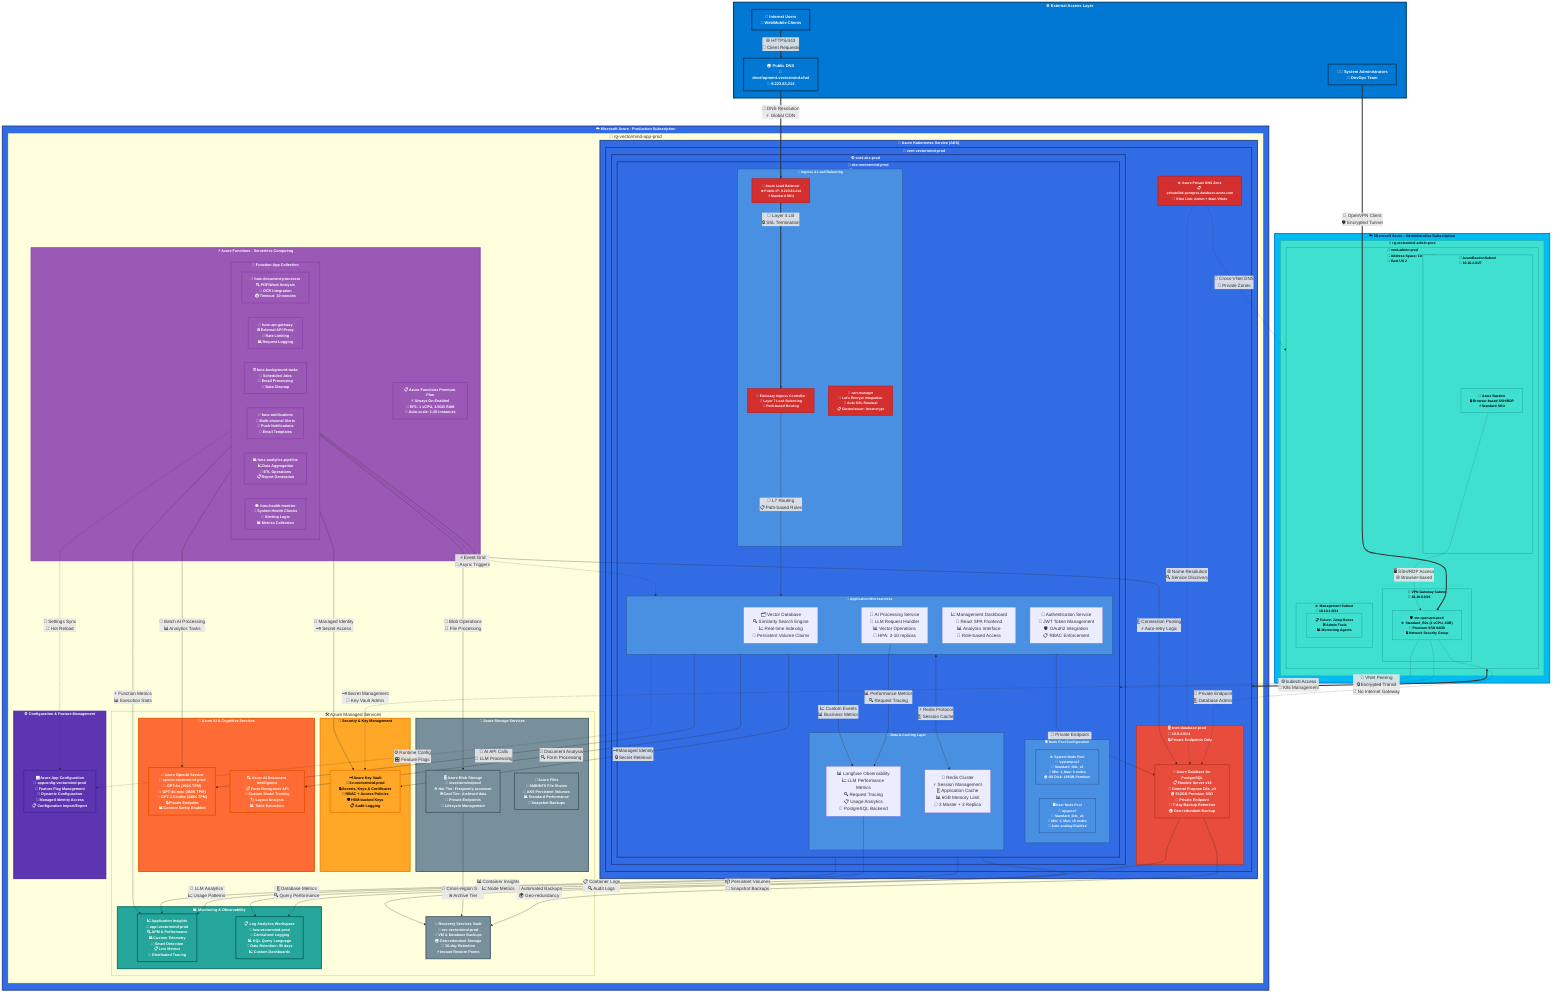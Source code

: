 graph TD
    %% External Layer with Azure Icons
    subgraph EXT ["🌐 External Access Layer"]
        USERS["👥 Internet Users<br/>📱 Web/Mobile Clients"]
        ADMIN["👨‍💼 System Administrators<br/>🔧 DevOps Team"]
        DNS["🌍 Public DNS<br/>📍 development.vectormind.chat<br/>🔢 9.223.83.214"]
    end

    %% Administrative Cloud Environment
    subgraph AZURE_ADMIN ["☁️ Microsoft Azure - Administrative Subscription"]
        direction TB
        subgraph ADMIN_RG ["🏢 rg-vectormind-admin-prod"]
            subgraph ADMIN_VNET ["📡 vnet-admin-prod<br/>🔢 Address Space: 10.10.0.0/16<br/>📍 East US 2"]
                subgraph VPN_GATEWAY ["🔐 VPN Gateway Subnet<br/>🔢 10.10.0.0/24"]
                    OPENVPN["🛡️ vm-openvpn-prod<br/>⚙️ Standard_B2s (2 vCPU, 4GB)<br/>💾 Premium SSD 64GB<br/>🔒 Network Security Group"]
                end
                subgraph MGMT_SUBNET ["⚙️ Management Subnet<br/>🔢 10.10.1.0/24"]
                    MGMT_SERVICES["📋 Future: Jump Boxes<br/>🛠️ Admin Tools<br/>📊 Monitoring Agents"]
                end
                subgraph BASTION_SUBNET ["🏰 AzureBastionSubnet<br/>🔢 10.10.2.0/27"]
                    BASTION_HOST["🏰 Azure Bastion<br/>🔒 Browser-based SSH/RDP<br/>⚡ Standard SKU"]
                end
            end
        end
    end

    %% Production Application Environment  
    subgraph AZURE_MAIN ["☁️ Microsoft Azure - Production Subscription"]
        direction TB
        subgraph MAIN_RG ["🏢 rg-vectormind-app-prod"]
            
            %% Kubernetes Service Section
            subgraph AKS_SECTION ["🚀 Azure Kubernetes Service (AKS)"]
                subgraph MAIN_VNET ["📡 vnet-vectormind-prod<br/>🔢 Address Space: 10.0.0.0/16<br/>📍 East US 2"]
                    subgraph AKS_SUBNET ["⚙️ snet-aks-prod<br/>🔢 10.0.1.0/24<br/>🔗 Delegated to AKS"]
                        subgraph AKS_CLUSTER ["🎯 aks-vectormind-prod<br/>📋 Kubernetes v1.32<br/>🔐 Azure RBAC Enabled<br/>🌐 Azure CNI Network"]
                            
                            subgraph NODE_POOLS ["🖥️ Node Pool Configuration"]
                                SYS_NODES["⚙️ System Node Pool<br/>📛 'systempool'<br/>💾 Standard_D4s_v3<br/>🔢 Min: 1, Max: 3 nodes<br/>💿 OS Disk: 128GB Premium"]
                                APP_NODES["🖥️ User Node Pool<br/>📛 'apppool'<br/>💾 Standard_D4s_v3<br/>🔢 Min: 1, Max: 10 nodes<br/>🔄 Auto-scaling Enabled"]
                            end
                            
                            subgraph INGRESS_CTRL ["🚪 Ingress & Load Balancing"]
                                LOAD_BALANCER["🔀 Azure Load Balancer<br/>🌐 Public IP: 9.223.83.214<br/>⚡ Standard SKU"]
                                EMISSARY["📡 Emissary Ingress Controller<br/>🔀 Layer 7 Load Balancing<br/>🎯 Path-based Routing"]
                                CERT_MGR["🔐 cert-manager<br/>🔏 Let's Encrypt Integration<br/>🔄 Auto SSL Renewal<br/>📋 ClusterIssuer: letsencrypt"]
                            end
                            
                            subgraph APP_WORKLOADS ["🐳 Application Microservices"]
                                AI_SERVICE["🤖 AI Processing Service<br/>🧠 LLM Request Handler<br/>📊 Vector Operations<br/>🔄 HPA: 2-10 replicas"]
                                VECTOR_DB["🗂️ Vector Database<br/>🔍 Similarity Search Engine<br/>📈 Real-time Indexing<br/>💾 Persistent Volume Claims"]
                                DASHBOARD_UI["📈 Management Dashboard<br/>📱 React SPA Frontend<br/>📊 Analytics Interface<br/>🔐 Role-based Access"]
                                AUTH_SERVICE["🔐 Authentication Service<br/>🎫 JWT Token Management<br/>🛡️ OAuth2 Integration<br/>📋 RBAC Enforcement"]
                            end
                            
                            subgraph DATA_TIER ["💾 Data & Caching Layer"]
                                REDIS_CLUSTER["🔴 Redis Cluster<br/>⚡ Session Management<br/>🗄️ Application Cache<br/>📊 6GB Memory Limit<br/>🔄 3 Master + 3 Replica"]
                                LANGFUSE_ANALYTICS["📊 Langfuse Observability<br/>📈 LLM Performance Metrics<br/>🔍 Request Tracing<br/>📋 Usage Analytics<br/>💾 PostgreSQL Backend"]
                            end
                        end
                    end
                    
                    subgraph DATABASE_SUBNET ["🗄️ snet-database-prod<br/>🔢 10.0.2.0/24<br/>🔒 Private Endpoints Only"]
                        POSTGRES_SERVER["🐘 Azure Database for PostgreSQL<br/>📋 Flexible Server v16<br/>💾 General Purpose D4s_v3<br/>💿 512GB Premium SSD<br/>🔐 Private Endpoint<br/>🔄 7-day Backup Retention<br/>🌍 Geo-redundant Backup"]
                    end
                    
                    PRIVATE_DNS_ZONE["🌐 Azure Private DNS Zone<br/>📋 privatelink.postgres.database.azure.com<br/>🔗 VNet Link: Admin + Main VNets"]
                end
            end
            
            %% Serverless Computing
            subgraph SERVERLESS ["⚡ Azure Functions - Serverless Computing"]
                APP_SERVICE_PLAN["📋 Azure Functions Premium Plan<br/>⚡ Always On Enabled<br/>🔢 EP1: 1 vCPU, 3.5GB RAM<br/>🔄 Auto-scale: 1-20 instances"]
                
                subgraph FUNCTION_APPS ["🔧 Function App Collection"]
                    DOC_PROCESSOR["📄 func-document-processor<br/>🔍 PDF/Word Analysis<br/>🤖 OCR Integration<br/>⏱️ Timeout: 10 minutes"]
                    API_GATEWAY["🔌 func-api-gateway<br/>🌐 External API Proxy<br/>🔐 Rate Limiting<br/>📊 Request Logging"]
                    BACKGROUND_TASKS["⏰ func-background-tasks<br/>🔄 Scheduled Jobs<br/>📧 Email Processing<br/>🧹 Data Cleanup"]
                    NOTIFICATION_HUB["📨 func-notifications<br/>💌 Multi-channel Alerts<br/>📱 Push Notifications<br/>📧 Email Templates"]
                    ANALYTICS_PIPELINE["📊 func-analytics-pipeline<br/>📈 Data Aggregation<br/>🔄 ETL Operations<br/>📋 Report Generation"]
                    HEALTH_MONITOR["👁️ func-health-monitor<br/>🏥 System Health Checks<br/>🚨 Alerting Logic<br/>📊 Metrics Collection"]
                end
            end
            
            %% Managed Azure Services
            subgraph AZURE_SERVICES ["🛠️ Azure Managed Services"]
                
                subgraph SECURITY_VAULT ["🔐 Security & Key Management"]
                    KEY_VAULT["🗝️ Azure Key Vault<br/>📛 kv-vectormind-prod<br/>🔒 Secrets, Keys & Certificates<br/>🔐 RBAC + Access Policies<br/>🛡️ HSM-backed Keys<br/>📋 Audit Logging"]
                end
                
                subgraph AI_COGNITIVE ["🤖 Azure AI & Cognitive Services"]
                    OPENAI_SERVICE["🎯 Azure OpenAI Service<br/>📛 openai-vectormind-prod<br/>🧠 GPT-4o (150K TPM)<br/>🚀 GPT-4o-mini (450K TPM)<br/>📜 GPT-3.5-turbo (240K TPM)<br/>🔒 Private Endpoint<br/>📊 Content Safety Enabled"]
                    FORM_RECOGNIZER["🔍 Azure AI Document Intelligence<br/>📋 Form Recognizer API<br/>📄 Custom Model Training<br/>🏷️ Layout Analysis<br/>📊 Table Extraction"]
                end
                
                subgraph STORAGE_ACCOUNTS ["💾 Azure Storage Services"]
                    BLOB_STORAGE["🗄️ Azure Blob Storage<br/>📛 stvectormindprod<br/>🔥 Hot Tier: Frequently accessed<br/>❄️ Cool Tier: Archived data<br/>🔐 Private Endpoints<br/>🔄 Lifecycle Management"]
                    FILE_STORAGE["📁 Azure Files<br/>💾 SMB/NFS File Shares<br/>🔗 AKS Persistent Volumes<br/>📊 Standard Performance<br/>🔄 Snapshot Backups"]
                end
                
                subgraph OBSERVABILITY ["📊 Monitoring & Observability"]
                    APP_INSIGHTS["📈 Application Insights<br/>📛 appi-vectormind-prod<br/>🔍 APM & Performance<br/>📊 Custom Telemetry<br/>🚨 Smart Detection<br/>📋 Live Metrics<br/>🎯 Distributed Tracing"]
                    LOG_ANALYTICS["📋 Log Analytics Workspace<br/>📛 law-vectormind-prod<br/>🔎 Centralized Logging<br/>📊 KQL Query Language<br/>🔄 Data Retention: 90 days<br/>📈 Custom Dashboards"]
                end
                
                BACKUP_VAULT["🔄 Recovery Services Vault<br/>📛 rsv-vectormind-prod<br/>💾 VM & Database Backups<br/>🌍 Geo-redundant Storage<br/>🔄 30-day Retention<br/>⚡ Instant Restore Points"]
            end
            
            subgraph CONFIGURATION ["⚙️ Configuration & Feature Management"]
                APP_CONFIGURATION["🎛️ Azure App Configuration<br/>📛 appconfig-vectormind-prod<br/>📝 Feature Flag Management<br/>🔄 Dynamic Configuration<br/>🔐 Managed Identity Access<br/>📋 Configuration Import/Export"]
            end
        end
    end

    %% Enhanced Connection Flows with Professional Styling
    
    %% Public Internet Traffic Flow
    USERS ==>|"🌐 HTTPS/443<br/>📱 Client Requests"| DNS
    DNS ==>|"🔀 DNS Resolution<br/>⚡ Global CDN"| LOAD_BALANCER
    LOAD_BALANCER ==>|"🎯 Layer 4 LB<br/>🔒 SSL Termination"| EMISSARY
    
    %% Administrative Access
    ADMIN ==>|"🔐 OpenVPN Client<br/>🛡️ Encrypted Tunnel"| OPENVPN
    
    %% VNet Peering - Secure Inter-VNet Communication
    ADMIN_VNET <==>|"🔗 VNet Peering<br/>🔒 Encrypted Transit<br/>📶 No Internet Gateway"| MAIN_VNET
    
    %% Secure Administrative Access Paths
    OPENVPN -.->|"🔐 Private Endpoint<br/>🗄️ Database Admin"| POSTGRES_SERVER
    OPENVPN -.->|"⚙️ kubectl Access<br/>🎯 K8s Management"| AKS_CLUSTER
    OPENVPN -.->|"🗝️ Secret Management<br/>🔐 Key Vault Admin"| KEY_VAULT
    BASTION_HOST -.->|"🖥️ SSH/RDP Access<br/>🌐 Browser-based"| OPENVPN
    
    %% Core Application Data Flow
    EMISSARY -->|"🎯 L7 Routing<br/>📋 Path-based Rules"| APP_WORKLOADS
    APP_WORKLOADS -->|"🔐 Private Endpoint<br/>⚡ Connection Pooling"| POSTGRES_SERVER
    APP_WORKLOADS -->|"🗝️ Managed Identity<br/>🔒 Secret Retrieval"| KEY_VAULT
    APP_WORKLOADS -->|"🤖 AI API Calls<br/>🧠 LLM Processing"| OPENAI_SERVICE
    APP_WORKLOADS -->|"📄 Document Analysis<br/>🔍 Form Processing"| FORM_RECOGNIZER
    
    %% High-Performance Data Layer
    APP_WORKLOADS <-->|"⚡ Redis Protocol<br/>🗄️ Session Cache"| REDIS_CLUSTER
    AI_SERVICE -->|"📊 Performance Metrics<br/>🔍 Request Tracing"| LANGFUSE_ANALYTICS
    APP_WORKLOADS -->|"📈 Custom Events<br/>📊 Business Metrics"| LANGFUSE_ANALYTICS
    
    %% Serverless Integration Layer
    FUNCTION_APPS -->|"🗄️ Connection Pooling<br/>⚡ Auto-retry Logic"| POSTGRES_SERVER
    FUNCTION_APPS -->|"🔑 Managed Identity<br/>🗝️ Secret Access"| KEY_VAULT
    FUNCTION_APPS -->|"💾 Blob Operations<br/>📁 File Processing"| BLOB_STORAGE
    FUNCTION_APPS -->|"🤖 Batch AI Processing<br/>📊 Analytics Tasks"| OPENAI_SERVICE
    FUNCTION_APPS -.->|"⚡ Event Grid<br/>🔄 Async Triggers"| APP_WORKLOADS
    
    %% Dynamic Configuration Management
    APP_WORKLOADS -.->|"⚙️ Runtime Config<br/>🎛️ Feature Flags"| APP_CONFIGURATION
    FUNCTION_APPS -.->|"📝 Settings Sync<br/>🔄 Hot Reload"| APP_CONFIGURATION
    
    %% Comprehensive Observability
    AKS_CLUSTER -->|"📊 Container Insights<br/>📈 Node Metrics"| APP_INSIGHTS
    AKS_CLUSTER -->|"📋 Container Logs<br/>🔍 Audit Logs"| LOG_ANALYTICS
    FUNCTION_APPS -->|"⚡ Function Metrics<br/>📊 Execution Stats"| APP_INSIGHTS
    POSTGRES_SERVER -->|"🗄️ Database Metrics<br/>🔍 Query Performance"| LOG_ANALYTICS
    LANGFUSE_ANALYTICS -->|"🤖 LLM Analytics<br/>📈 Usage Patterns"| APP_INSIGHTS
    
    %% DNS Resolution & Service Discovery
    PRIVATE_DNS_ZONE -.->|"🌐 Name Resolution<br/>🔍 Service Discovery"| POSTGRES_SERVER
    PRIVATE_DNS_ZONE -.->|"🔗 Cross-VNet DNS<br/>📡 Private Zones"| ADMIN_VNET
    
    %% Backup & Disaster Recovery
    POSTGRES_SERVER -->|"💾 Automated Backups<br/>🌍 Geo-redundancy"| BACKUP_VAULT
    BLOB_STORAGE -->|"🔄 Cross-region Sync<br/>❄️ Archive Tier"| BACKUP_VAULT
    AKS_CLUSTER -->|"📦 Persistent Volumes<br/>💾 Snapshot Backups"| BACKUP_VAULT

    %% Professional Azure Color Scheme
    classDef external fill:#0078d4,stroke:#004578,stroke-width:4px,color:#ffffff,font-weight:bold,font-size:14px
    classDef adminCloud fill:#00bcf2,stroke:#0078d4,stroke-width:3px,color:#000000,font-weight:bold,font-size:13px
    classDef adminResources fill:#40e0d0,stroke:#20b2aa,stroke-width:2px,color:#000000,font-weight:600,font-size:12px
    classDef kubernetes fill:#326ce5,stroke:#1e3a8a,stroke-width:3px,color:#ffffff,font-weight:bold,font-size:13px
    classDef kubernetesNodes fill:#4a90e2,stroke:#2c5aa0,stroke-width:2px,color:#ffffff,font-weight:600,font-size:12px
    classDef database fill:#e74c3c,stroke:#c0392b,stroke-width:3px,color:#ffffff,font-weight:bold,font-size:13px
    classDef serverless fill:#9b59b6,stroke:#8e44ad,stroke-width:3px,color:#ffffff,font-weight:bold,font-size:13px
    classDef azureAI fill:#ff6b35,stroke:#e55100,stroke-width:3px,color:#ffffff,font-weight:bold,font-size:13px
    classDef security fill:#ffa726,stroke:#f57c00,stroke-width:3px,color:#000000,font-weight:bold,font-size:13px
    classDef monitoring fill:#26a69a,stroke:#00695c,stroke-width:3px,color:#ffffff,font-weight:bold,font-size:13px
    classDef storage fill:#78909c,stroke:#455a64,stroke-width:3px,color:#ffffff,font-weight:bold,font-size:13px
    classDef configuration fill:#5e35b1,stroke:#4527a0,stroke-width:3px,color:#ffffff,font-weight:bold,font-size:13px
    classDef networkSecurity fill:#d32f2f,stroke:#b71c1c,stroke-width:2px,color:#ffffff,font-weight:600,font-size:12px

    %% Apply Enhanced Class Styling
    class EXT,USERS,ADMIN,DNS external
    class AZURE_ADMIN adminCloud
    class ADMIN_RG,ADMIN_VNET,VPN_GATEWAY,MGMT_SUBNET,BASTION_SUBNET,OPENVPN,MGMT_SERVICES,BASTION_HOST adminResources
    class AZURE_MAIN,AKS_SECTION,MAIN_VNET,AKS_SUBNET,AKS_CLUSTER kubernetes
    class NODE_POOLS,SYS_NODES,APP_NODES,INGRESS_CTRL,APP_WORKLOADS,DATA_TIER kubernetesNodes
    class DATABASE_SUBNET,POSTGRES_SERVER database
    class SERVERLESS,APP_SERVICE_PLAN,FUNCTION_APPS,DOC_PROCESSOR,API_GATEWAY,BACKGROUND_TASKS,NOTIFICATION_HUB,ANALYTICS_PIPELINE,HEALTH_MONITOR serverless
    class AI_COGNITIVE,OPENAI_SERVICE,FORM_RECOGNIZER azureAI
    class SECURITY_VAULT,KEY_VAULT security
    class OBSERVABILITY,APP_INSIGHTS,LOG_ANALYTICS monitoring
    class STORAGE_ACCOUNTS,BLOB_STORAGE,FILE_STORAGE,BACKUP_VAULT storage
    class CONFIGURATION,APP_CONFIGURATION configuration
    class LOAD_BALANCER,EMISSARY,CERT_MGR,PRIVATE_DNS_ZONE networkSecurity